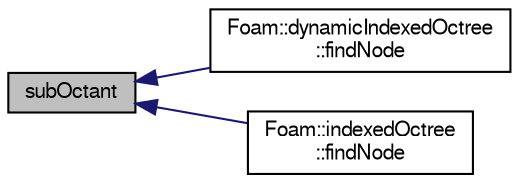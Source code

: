 digraph "subOctant"
{
  bgcolor="transparent";
  edge [fontname="FreeSans",fontsize="10",labelfontname="FreeSans",labelfontsize="10"];
  node [fontname="FreeSans",fontsize="10",shape=record];
  rankdir="LR";
  Node1 [label="subOctant",height=0.2,width=0.4,color="black", fillcolor="grey75", style="filled" fontcolor="black"];
  Node1 -> Node2 [dir="back",color="midnightblue",fontsize="10",style="solid",fontname="FreeSans"];
  Node2 [label="Foam::dynamicIndexedOctree\l::findNode",height=0.2,width=0.4,color="black",URL="$a00578.html#a4ee0df4d485297e359e329490917973b",tooltip="Find deepest node (as parent+octant) containing point. Starts. "];
  Node1 -> Node3 [dir="back",color="midnightblue",fontsize="10",style="solid",fontname="FreeSans"];
  Node3 [label="Foam::indexedOctree\l::findNode",height=0.2,width=0.4,color="black",URL="$a01023.html#a4ee0df4d485297e359e329490917973b",tooltip="Find deepest node (as parent+octant) containing point. Starts. "];
}
